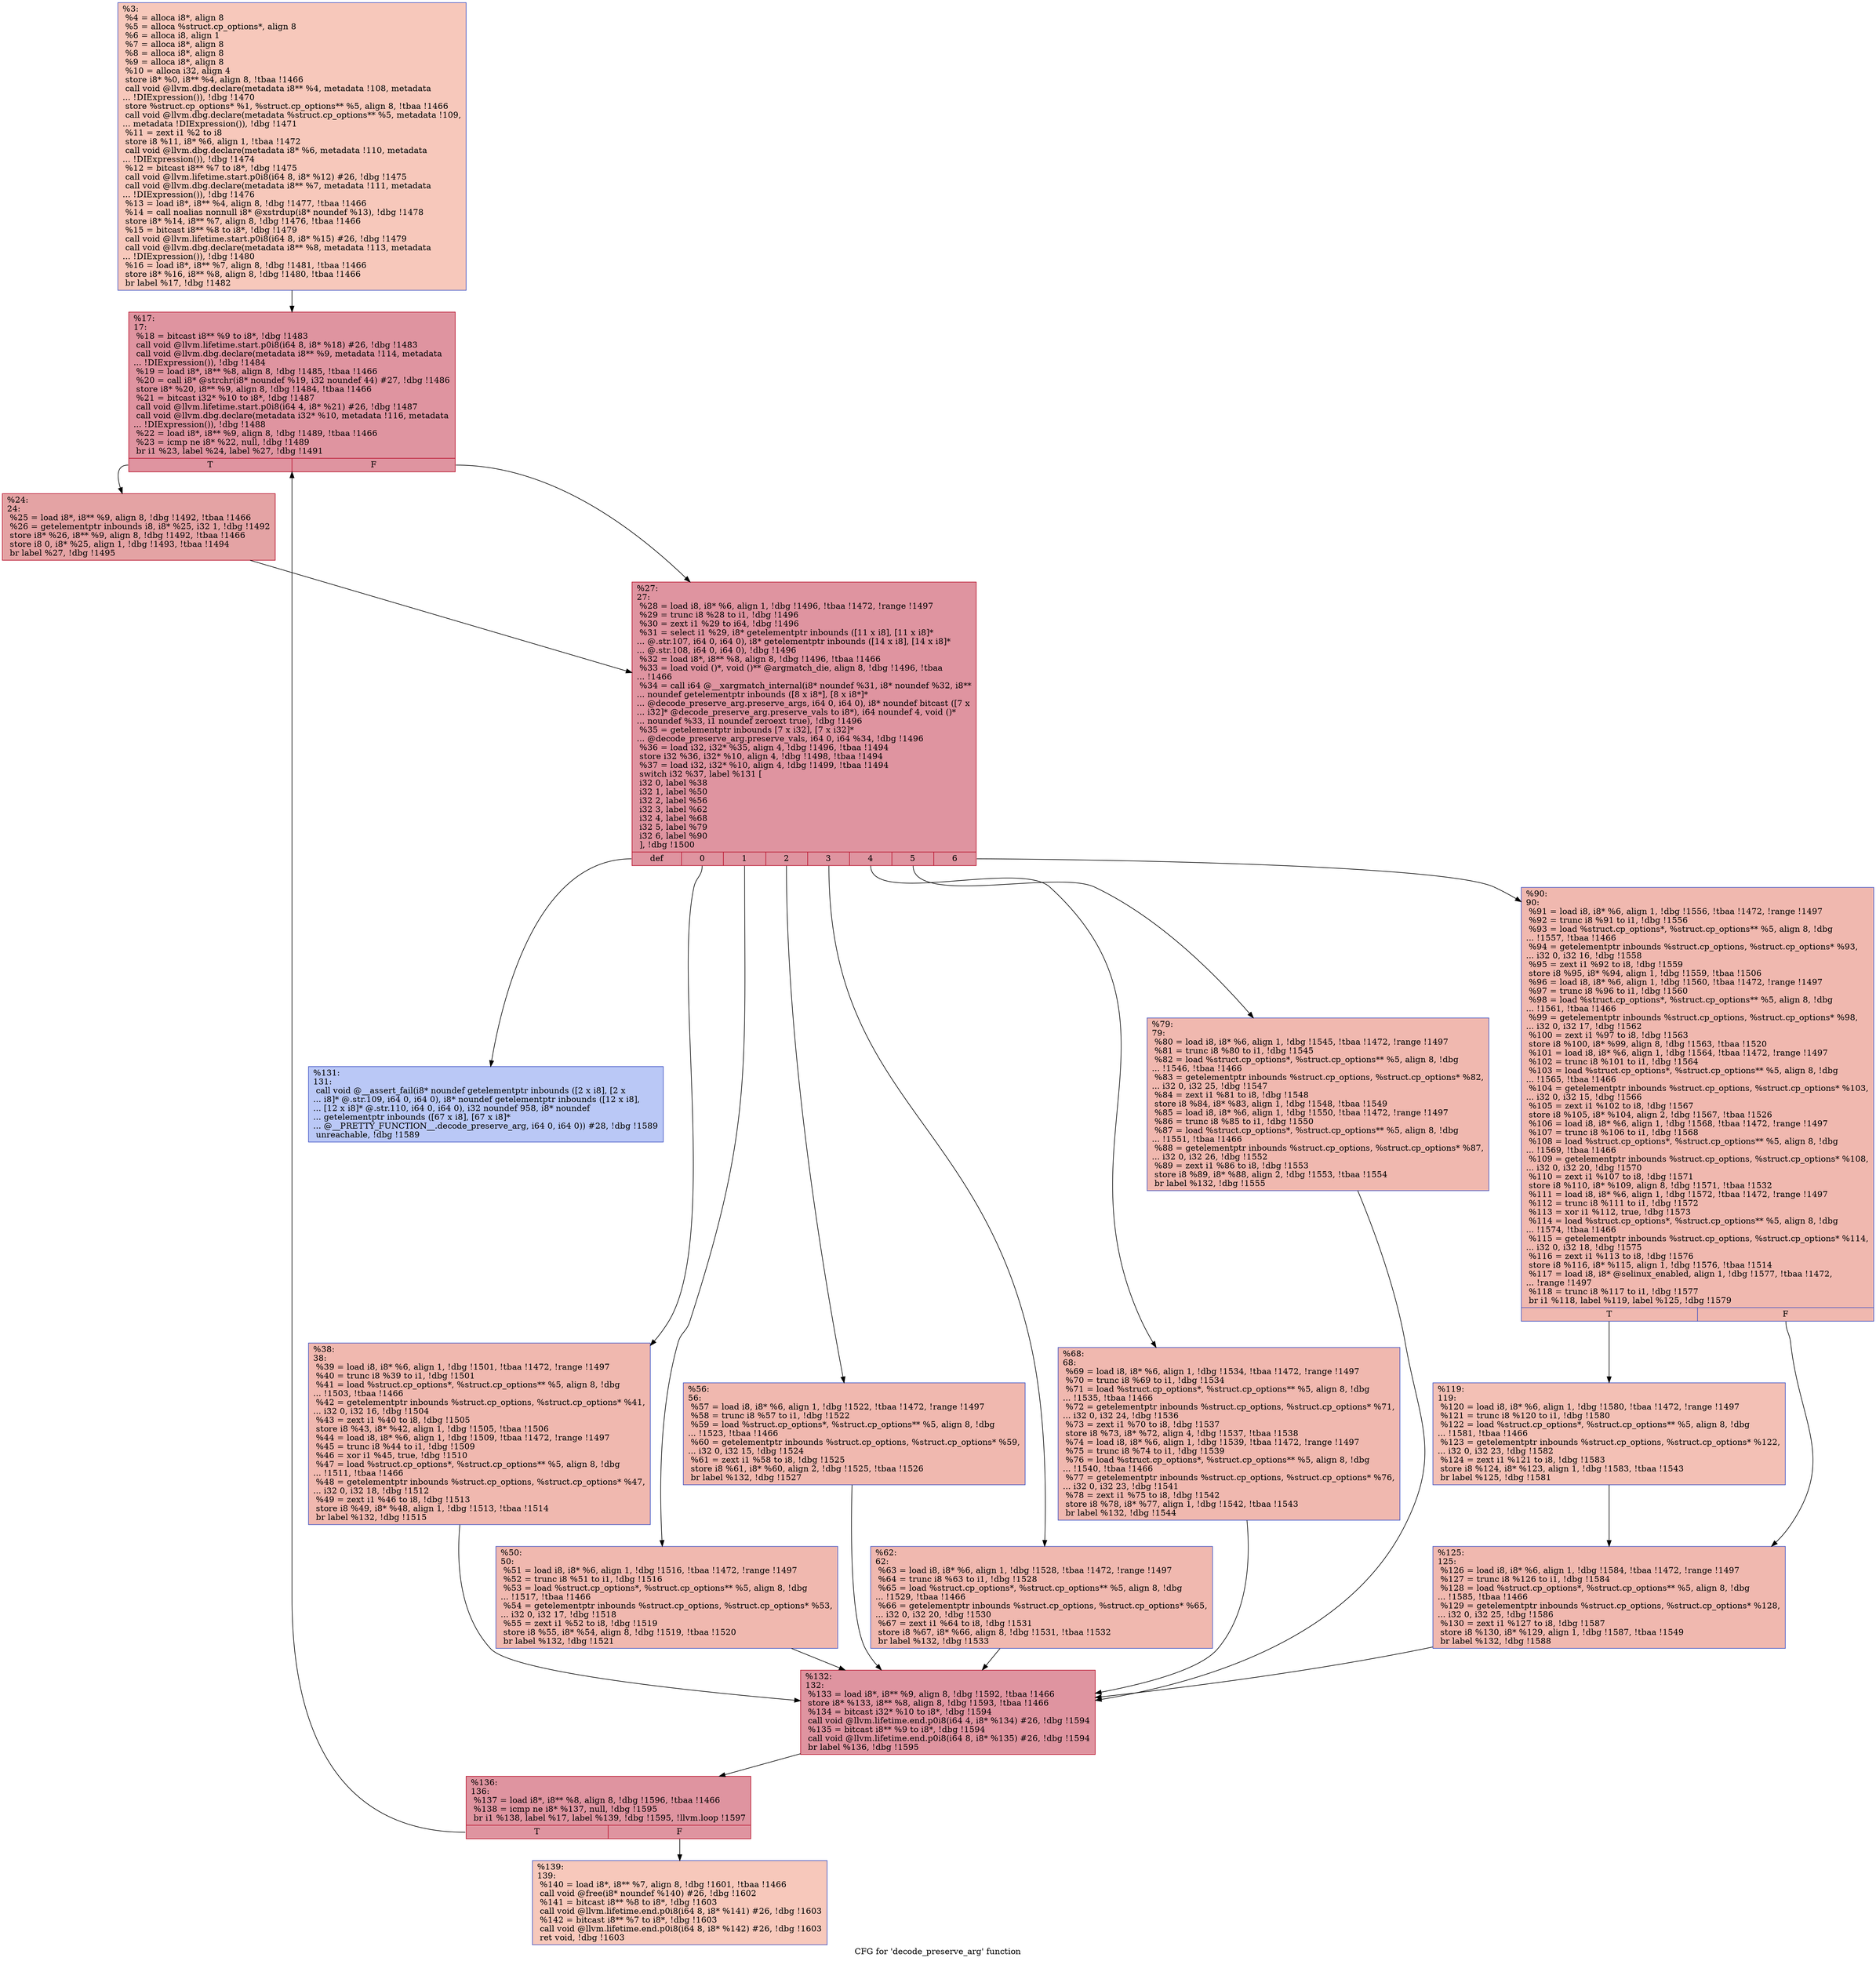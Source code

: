 digraph "CFG for 'decode_preserve_arg' function" {
	label="CFG for 'decode_preserve_arg' function";

	Node0xce64f0 [shape=record,color="#3d50c3ff", style=filled, fillcolor="#ed836670",label="{%3:\l  %4 = alloca i8*, align 8\l  %5 = alloca %struct.cp_options*, align 8\l  %6 = alloca i8, align 1\l  %7 = alloca i8*, align 8\l  %8 = alloca i8*, align 8\l  %9 = alloca i8*, align 8\l  %10 = alloca i32, align 4\l  store i8* %0, i8** %4, align 8, !tbaa !1466\l  call void @llvm.dbg.declare(metadata i8** %4, metadata !108, metadata\l... !DIExpression()), !dbg !1470\l  store %struct.cp_options* %1, %struct.cp_options** %5, align 8, !tbaa !1466\l  call void @llvm.dbg.declare(metadata %struct.cp_options** %5, metadata !109,\l... metadata !DIExpression()), !dbg !1471\l  %11 = zext i1 %2 to i8\l  store i8 %11, i8* %6, align 1, !tbaa !1472\l  call void @llvm.dbg.declare(metadata i8* %6, metadata !110, metadata\l... !DIExpression()), !dbg !1474\l  %12 = bitcast i8** %7 to i8*, !dbg !1475\l  call void @llvm.lifetime.start.p0i8(i64 8, i8* %12) #26, !dbg !1475\l  call void @llvm.dbg.declare(metadata i8** %7, metadata !111, metadata\l... !DIExpression()), !dbg !1476\l  %13 = load i8*, i8** %4, align 8, !dbg !1477, !tbaa !1466\l  %14 = call noalias nonnull i8* @xstrdup(i8* noundef %13), !dbg !1478\l  store i8* %14, i8** %7, align 8, !dbg !1476, !tbaa !1466\l  %15 = bitcast i8** %8 to i8*, !dbg !1479\l  call void @llvm.lifetime.start.p0i8(i64 8, i8* %15) #26, !dbg !1479\l  call void @llvm.dbg.declare(metadata i8** %8, metadata !113, metadata\l... !DIExpression()), !dbg !1480\l  %16 = load i8*, i8** %7, align 8, !dbg !1481, !tbaa !1466\l  store i8* %16, i8** %8, align 8, !dbg !1480, !tbaa !1466\l  br label %17, !dbg !1482\l}"];
	Node0xce64f0 -> Node0xcde000;
	Node0xcde000 [shape=record,color="#b70d28ff", style=filled, fillcolor="#b70d2870",label="{%17:\l17:                                               \l  %18 = bitcast i8** %9 to i8*, !dbg !1483\l  call void @llvm.lifetime.start.p0i8(i64 8, i8* %18) #26, !dbg !1483\l  call void @llvm.dbg.declare(metadata i8** %9, metadata !114, metadata\l... !DIExpression()), !dbg !1484\l  %19 = load i8*, i8** %8, align 8, !dbg !1485, !tbaa !1466\l  %20 = call i8* @strchr(i8* noundef %19, i32 noundef 44) #27, !dbg !1486\l  store i8* %20, i8** %9, align 8, !dbg !1484, !tbaa !1466\l  %21 = bitcast i32* %10 to i8*, !dbg !1487\l  call void @llvm.lifetime.start.p0i8(i64 4, i8* %21) #26, !dbg !1487\l  call void @llvm.dbg.declare(metadata i32* %10, metadata !116, metadata\l... !DIExpression()), !dbg !1488\l  %22 = load i8*, i8** %9, align 8, !dbg !1489, !tbaa !1466\l  %23 = icmp ne i8* %22, null, !dbg !1489\l  br i1 %23, label %24, label %27, !dbg !1491\l|{<s0>T|<s1>F}}"];
	Node0xcde000:s0 -> Node0xcde050;
	Node0xcde000:s1 -> Node0xcde0a0;
	Node0xcde050 [shape=record,color="#b70d28ff", style=filled, fillcolor="#c32e3170",label="{%24:\l24:                                               \l  %25 = load i8*, i8** %9, align 8, !dbg !1492, !tbaa !1466\l  %26 = getelementptr inbounds i8, i8* %25, i32 1, !dbg !1492\l  store i8* %26, i8** %9, align 8, !dbg !1492, !tbaa !1466\l  store i8 0, i8* %25, align 1, !dbg !1493, !tbaa !1494\l  br label %27, !dbg !1495\l}"];
	Node0xcde050 -> Node0xcde0a0;
	Node0xcde0a0 [shape=record,color="#b70d28ff", style=filled, fillcolor="#b70d2870",label="{%27:\l27:                                               \l  %28 = load i8, i8* %6, align 1, !dbg !1496, !tbaa !1472, !range !1497\l  %29 = trunc i8 %28 to i1, !dbg !1496\l  %30 = zext i1 %29 to i64, !dbg !1496\l  %31 = select i1 %29, i8* getelementptr inbounds ([11 x i8], [11 x i8]*\l... @.str.107, i64 0, i64 0), i8* getelementptr inbounds ([14 x i8], [14 x i8]*\l... @.str.108, i64 0, i64 0), !dbg !1496\l  %32 = load i8*, i8** %8, align 8, !dbg !1496, !tbaa !1466\l  %33 = load void ()*, void ()** @argmatch_die, align 8, !dbg !1496, !tbaa\l... !1466\l  %34 = call i64 @__xargmatch_internal(i8* noundef %31, i8* noundef %32, i8**\l... noundef getelementptr inbounds ([8 x i8*], [8 x i8*]*\l... @decode_preserve_arg.preserve_args, i64 0, i64 0), i8* noundef bitcast ([7 x\l... i32]* @decode_preserve_arg.preserve_vals to i8*), i64 noundef 4, void ()*\l... noundef %33, i1 noundef zeroext true), !dbg !1496\l  %35 = getelementptr inbounds [7 x i32], [7 x i32]*\l... @decode_preserve_arg.preserve_vals, i64 0, i64 %34, !dbg !1496\l  %36 = load i32, i32* %35, align 4, !dbg !1496, !tbaa !1494\l  store i32 %36, i32* %10, align 4, !dbg !1498, !tbaa !1494\l  %37 = load i32, i32* %10, align 4, !dbg !1499, !tbaa !1494\l  switch i32 %37, label %131 [\l    i32 0, label %38\l    i32 1, label %50\l    i32 2, label %56\l    i32 3, label %62\l    i32 4, label %68\l    i32 5, label %79\l    i32 6, label %90\l  ], !dbg !1500\l|{<s0>def|<s1>0|<s2>1|<s3>2|<s4>3|<s5>4|<s6>5|<s7>6}}"];
	Node0xcde0a0:s0 -> Node0xcde3c0;
	Node0xcde0a0:s1 -> Node0xcde0f0;
	Node0xcde0a0:s2 -> Node0xcde140;
	Node0xcde0a0:s3 -> Node0xcde190;
	Node0xcde0a0:s4 -> Node0xcde1e0;
	Node0xcde0a0:s5 -> Node0xcde230;
	Node0xcde0a0:s6 -> Node0xcde280;
	Node0xcde0a0:s7 -> Node0xcde2d0;
	Node0xcde0f0 [shape=record,color="#3d50c3ff", style=filled, fillcolor="#dc5d4a70",label="{%38:\l38:                                               \l  %39 = load i8, i8* %6, align 1, !dbg !1501, !tbaa !1472, !range !1497\l  %40 = trunc i8 %39 to i1, !dbg !1501\l  %41 = load %struct.cp_options*, %struct.cp_options** %5, align 8, !dbg\l... !1503, !tbaa !1466\l  %42 = getelementptr inbounds %struct.cp_options, %struct.cp_options* %41,\l... i32 0, i32 16, !dbg !1504\l  %43 = zext i1 %40 to i8, !dbg !1505\l  store i8 %43, i8* %42, align 1, !dbg !1505, !tbaa !1506\l  %44 = load i8, i8* %6, align 1, !dbg !1509, !tbaa !1472, !range !1497\l  %45 = trunc i8 %44 to i1, !dbg !1509\l  %46 = xor i1 %45, true, !dbg !1510\l  %47 = load %struct.cp_options*, %struct.cp_options** %5, align 8, !dbg\l... !1511, !tbaa !1466\l  %48 = getelementptr inbounds %struct.cp_options, %struct.cp_options* %47,\l... i32 0, i32 18, !dbg !1512\l  %49 = zext i1 %46 to i8, !dbg !1513\l  store i8 %49, i8* %48, align 1, !dbg !1513, !tbaa !1514\l  br label %132, !dbg !1515\l}"];
	Node0xcde0f0 -> Node0xcde410;
	Node0xcde140 [shape=record,color="#3d50c3ff", style=filled, fillcolor="#dc5d4a70",label="{%50:\l50:                                               \l  %51 = load i8, i8* %6, align 1, !dbg !1516, !tbaa !1472, !range !1497\l  %52 = trunc i8 %51 to i1, !dbg !1516\l  %53 = load %struct.cp_options*, %struct.cp_options** %5, align 8, !dbg\l... !1517, !tbaa !1466\l  %54 = getelementptr inbounds %struct.cp_options, %struct.cp_options* %53,\l... i32 0, i32 17, !dbg !1518\l  %55 = zext i1 %52 to i8, !dbg !1519\l  store i8 %55, i8* %54, align 8, !dbg !1519, !tbaa !1520\l  br label %132, !dbg !1521\l}"];
	Node0xcde140 -> Node0xcde410;
	Node0xcde190 [shape=record,color="#3d50c3ff", style=filled, fillcolor="#dc5d4a70",label="{%56:\l56:                                               \l  %57 = load i8, i8* %6, align 1, !dbg !1522, !tbaa !1472, !range !1497\l  %58 = trunc i8 %57 to i1, !dbg !1522\l  %59 = load %struct.cp_options*, %struct.cp_options** %5, align 8, !dbg\l... !1523, !tbaa !1466\l  %60 = getelementptr inbounds %struct.cp_options, %struct.cp_options* %59,\l... i32 0, i32 15, !dbg !1524\l  %61 = zext i1 %58 to i8, !dbg !1525\l  store i8 %61, i8* %60, align 2, !dbg !1525, !tbaa !1526\l  br label %132, !dbg !1527\l}"];
	Node0xcde190 -> Node0xcde410;
	Node0xcde1e0 [shape=record,color="#3d50c3ff", style=filled, fillcolor="#dc5d4a70",label="{%62:\l62:                                               \l  %63 = load i8, i8* %6, align 1, !dbg !1528, !tbaa !1472, !range !1497\l  %64 = trunc i8 %63 to i1, !dbg !1528\l  %65 = load %struct.cp_options*, %struct.cp_options** %5, align 8, !dbg\l... !1529, !tbaa !1466\l  %66 = getelementptr inbounds %struct.cp_options, %struct.cp_options* %65,\l... i32 0, i32 20, !dbg !1530\l  %67 = zext i1 %64 to i8, !dbg !1531\l  store i8 %67, i8* %66, align 8, !dbg !1531, !tbaa !1532\l  br label %132, !dbg !1533\l}"];
	Node0xcde1e0 -> Node0xcde410;
	Node0xcde230 [shape=record,color="#3d50c3ff", style=filled, fillcolor="#dc5d4a70",label="{%68:\l68:                                               \l  %69 = load i8, i8* %6, align 1, !dbg !1534, !tbaa !1472, !range !1497\l  %70 = trunc i8 %69 to i1, !dbg !1534\l  %71 = load %struct.cp_options*, %struct.cp_options** %5, align 8, !dbg\l... !1535, !tbaa !1466\l  %72 = getelementptr inbounds %struct.cp_options, %struct.cp_options* %71,\l... i32 0, i32 24, !dbg !1536\l  %73 = zext i1 %70 to i8, !dbg !1537\l  store i8 %73, i8* %72, align 4, !dbg !1537, !tbaa !1538\l  %74 = load i8, i8* %6, align 1, !dbg !1539, !tbaa !1472, !range !1497\l  %75 = trunc i8 %74 to i1, !dbg !1539\l  %76 = load %struct.cp_options*, %struct.cp_options** %5, align 8, !dbg\l... !1540, !tbaa !1466\l  %77 = getelementptr inbounds %struct.cp_options, %struct.cp_options* %76,\l... i32 0, i32 23, !dbg !1541\l  %78 = zext i1 %75 to i8, !dbg !1542\l  store i8 %78, i8* %77, align 1, !dbg !1542, !tbaa !1543\l  br label %132, !dbg !1544\l}"];
	Node0xcde230 -> Node0xcde410;
	Node0xcde280 [shape=record,color="#3d50c3ff", style=filled, fillcolor="#dc5d4a70",label="{%79:\l79:                                               \l  %80 = load i8, i8* %6, align 1, !dbg !1545, !tbaa !1472, !range !1497\l  %81 = trunc i8 %80 to i1, !dbg !1545\l  %82 = load %struct.cp_options*, %struct.cp_options** %5, align 8, !dbg\l... !1546, !tbaa !1466\l  %83 = getelementptr inbounds %struct.cp_options, %struct.cp_options* %82,\l... i32 0, i32 25, !dbg !1547\l  %84 = zext i1 %81 to i8, !dbg !1548\l  store i8 %84, i8* %83, align 1, !dbg !1548, !tbaa !1549\l  %85 = load i8, i8* %6, align 1, !dbg !1550, !tbaa !1472, !range !1497\l  %86 = trunc i8 %85 to i1, !dbg !1550\l  %87 = load %struct.cp_options*, %struct.cp_options** %5, align 8, !dbg\l... !1551, !tbaa !1466\l  %88 = getelementptr inbounds %struct.cp_options, %struct.cp_options* %87,\l... i32 0, i32 26, !dbg !1552\l  %89 = zext i1 %86 to i8, !dbg !1553\l  store i8 %89, i8* %88, align 2, !dbg !1553, !tbaa !1554\l  br label %132, !dbg !1555\l}"];
	Node0xcde280 -> Node0xcde410;
	Node0xcde2d0 [shape=record,color="#3d50c3ff", style=filled, fillcolor="#dc5d4a70",label="{%90:\l90:                                               \l  %91 = load i8, i8* %6, align 1, !dbg !1556, !tbaa !1472, !range !1497\l  %92 = trunc i8 %91 to i1, !dbg !1556\l  %93 = load %struct.cp_options*, %struct.cp_options** %5, align 8, !dbg\l... !1557, !tbaa !1466\l  %94 = getelementptr inbounds %struct.cp_options, %struct.cp_options* %93,\l... i32 0, i32 16, !dbg !1558\l  %95 = zext i1 %92 to i8, !dbg !1559\l  store i8 %95, i8* %94, align 1, !dbg !1559, !tbaa !1506\l  %96 = load i8, i8* %6, align 1, !dbg !1560, !tbaa !1472, !range !1497\l  %97 = trunc i8 %96 to i1, !dbg !1560\l  %98 = load %struct.cp_options*, %struct.cp_options** %5, align 8, !dbg\l... !1561, !tbaa !1466\l  %99 = getelementptr inbounds %struct.cp_options, %struct.cp_options* %98,\l... i32 0, i32 17, !dbg !1562\l  %100 = zext i1 %97 to i8, !dbg !1563\l  store i8 %100, i8* %99, align 8, !dbg !1563, !tbaa !1520\l  %101 = load i8, i8* %6, align 1, !dbg !1564, !tbaa !1472, !range !1497\l  %102 = trunc i8 %101 to i1, !dbg !1564\l  %103 = load %struct.cp_options*, %struct.cp_options** %5, align 8, !dbg\l... !1565, !tbaa !1466\l  %104 = getelementptr inbounds %struct.cp_options, %struct.cp_options* %103,\l... i32 0, i32 15, !dbg !1566\l  %105 = zext i1 %102 to i8, !dbg !1567\l  store i8 %105, i8* %104, align 2, !dbg !1567, !tbaa !1526\l  %106 = load i8, i8* %6, align 1, !dbg !1568, !tbaa !1472, !range !1497\l  %107 = trunc i8 %106 to i1, !dbg !1568\l  %108 = load %struct.cp_options*, %struct.cp_options** %5, align 8, !dbg\l... !1569, !tbaa !1466\l  %109 = getelementptr inbounds %struct.cp_options, %struct.cp_options* %108,\l... i32 0, i32 20, !dbg !1570\l  %110 = zext i1 %107 to i8, !dbg !1571\l  store i8 %110, i8* %109, align 8, !dbg !1571, !tbaa !1532\l  %111 = load i8, i8* %6, align 1, !dbg !1572, !tbaa !1472, !range !1497\l  %112 = trunc i8 %111 to i1, !dbg !1572\l  %113 = xor i1 %112, true, !dbg !1573\l  %114 = load %struct.cp_options*, %struct.cp_options** %5, align 8, !dbg\l... !1574, !tbaa !1466\l  %115 = getelementptr inbounds %struct.cp_options, %struct.cp_options* %114,\l... i32 0, i32 18, !dbg !1575\l  %116 = zext i1 %113 to i8, !dbg !1576\l  store i8 %116, i8* %115, align 1, !dbg !1576, !tbaa !1514\l  %117 = load i8, i8* @selinux_enabled, align 1, !dbg !1577, !tbaa !1472,\l... !range !1497\l  %118 = trunc i8 %117 to i1, !dbg !1577\l  br i1 %118, label %119, label %125, !dbg !1579\l|{<s0>T|<s1>F}}"];
	Node0xcde2d0:s0 -> Node0xcde320;
	Node0xcde2d0:s1 -> Node0xcde370;
	Node0xcde320 [shape=record,color="#3d50c3ff", style=filled, fillcolor="#e5705870",label="{%119:\l119:                                              \l  %120 = load i8, i8* %6, align 1, !dbg !1580, !tbaa !1472, !range !1497\l  %121 = trunc i8 %120 to i1, !dbg !1580\l  %122 = load %struct.cp_options*, %struct.cp_options** %5, align 8, !dbg\l... !1581, !tbaa !1466\l  %123 = getelementptr inbounds %struct.cp_options, %struct.cp_options* %122,\l... i32 0, i32 23, !dbg !1582\l  %124 = zext i1 %121 to i8, !dbg !1583\l  store i8 %124, i8* %123, align 1, !dbg !1583, !tbaa !1543\l  br label %125, !dbg !1581\l}"];
	Node0xcde320 -> Node0xcde370;
	Node0xcde370 [shape=record,color="#3d50c3ff", style=filled, fillcolor="#dc5d4a70",label="{%125:\l125:                                              \l  %126 = load i8, i8* %6, align 1, !dbg !1584, !tbaa !1472, !range !1497\l  %127 = trunc i8 %126 to i1, !dbg !1584\l  %128 = load %struct.cp_options*, %struct.cp_options** %5, align 8, !dbg\l... !1585, !tbaa !1466\l  %129 = getelementptr inbounds %struct.cp_options, %struct.cp_options* %128,\l... i32 0, i32 25, !dbg !1586\l  %130 = zext i1 %127 to i8, !dbg !1587\l  store i8 %130, i8* %129, align 1, !dbg !1587, !tbaa !1549\l  br label %132, !dbg !1588\l}"];
	Node0xcde370 -> Node0xcde410;
	Node0xcde3c0 [shape=record,color="#3d50c3ff", style=filled, fillcolor="#6282ea70",label="{%131:\l131:                                              \l  call void @__assert_fail(i8* noundef getelementptr inbounds ([2 x i8], [2 x\l... i8]* @.str.109, i64 0, i64 0), i8* noundef getelementptr inbounds ([12 x i8],\l... [12 x i8]* @.str.110, i64 0, i64 0), i32 noundef 958, i8* noundef\l... getelementptr inbounds ([67 x i8], [67 x i8]*\l... @__PRETTY_FUNCTION__.decode_preserve_arg, i64 0, i64 0)) #28, !dbg !1589\l  unreachable, !dbg !1589\l}"];
	Node0xcde410 [shape=record,color="#b70d28ff", style=filled, fillcolor="#b70d2870",label="{%132:\l132:                                              \l  %133 = load i8*, i8** %9, align 8, !dbg !1592, !tbaa !1466\l  store i8* %133, i8** %8, align 8, !dbg !1593, !tbaa !1466\l  %134 = bitcast i32* %10 to i8*, !dbg !1594\l  call void @llvm.lifetime.end.p0i8(i64 4, i8* %134) #26, !dbg !1594\l  %135 = bitcast i8** %9 to i8*, !dbg !1594\l  call void @llvm.lifetime.end.p0i8(i64 8, i8* %135) #26, !dbg !1594\l  br label %136, !dbg !1595\l}"];
	Node0xcde410 -> Node0xcde460;
	Node0xcde460 [shape=record,color="#b70d28ff", style=filled, fillcolor="#b70d2870",label="{%136:\l136:                                              \l  %137 = load i8*, i8** %8, align 8, !dbg !1596, !tbaa !1466\l  %138 = icmp ne i8* %137, null, !dbg !1595\l  br i1 %138, label %17, label %139, !dbg !1595, !llvm.loop !1597\l|{<s0>T|<s1>F}}"];
	Node0xcde460:s0 -> Node0xcde000;
	Node0xcde460:s1 -> Node0xcde4b0;
	Node0xcde4b0 [shape=record,color="#3d50c3ff", style=filled, fillcolor="#ed836670",label="{%139:\l139:                                              \l  %140 = load i8*, i8** %7, align 8, !dbg !1601, !tbaa !1466\l  call void @free(i8* noundef %140) #26, !dbg !1602\l  %141 = bitcast i8** %8 to i8*, !dbg !1603\l  call void @llvm.lifetime.end.p0i8(i64 8, i8* %141) #26, !dbg !1603\l  %142 = bitcast i8** %7 to i8*, !dbg !1603\l  call void @llvm.lifetime.end.p0i8(i64 8, i8* %142) #26, !dbg !1603\l  ret void, !dbg !1603\l}"];
}
